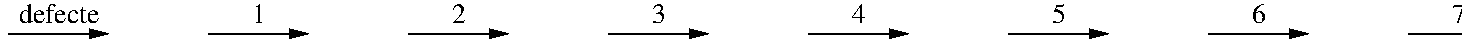 .PS
arrow "defecte" ""
arrowhead = 1
move; arrow "1" ""
move; arrow "2" ""
move; arrow "3" ""
move; arrow "4" ""
move; arrow "5" ""
move; arrow "6" ""
move; arrow "7" ""
.PE
